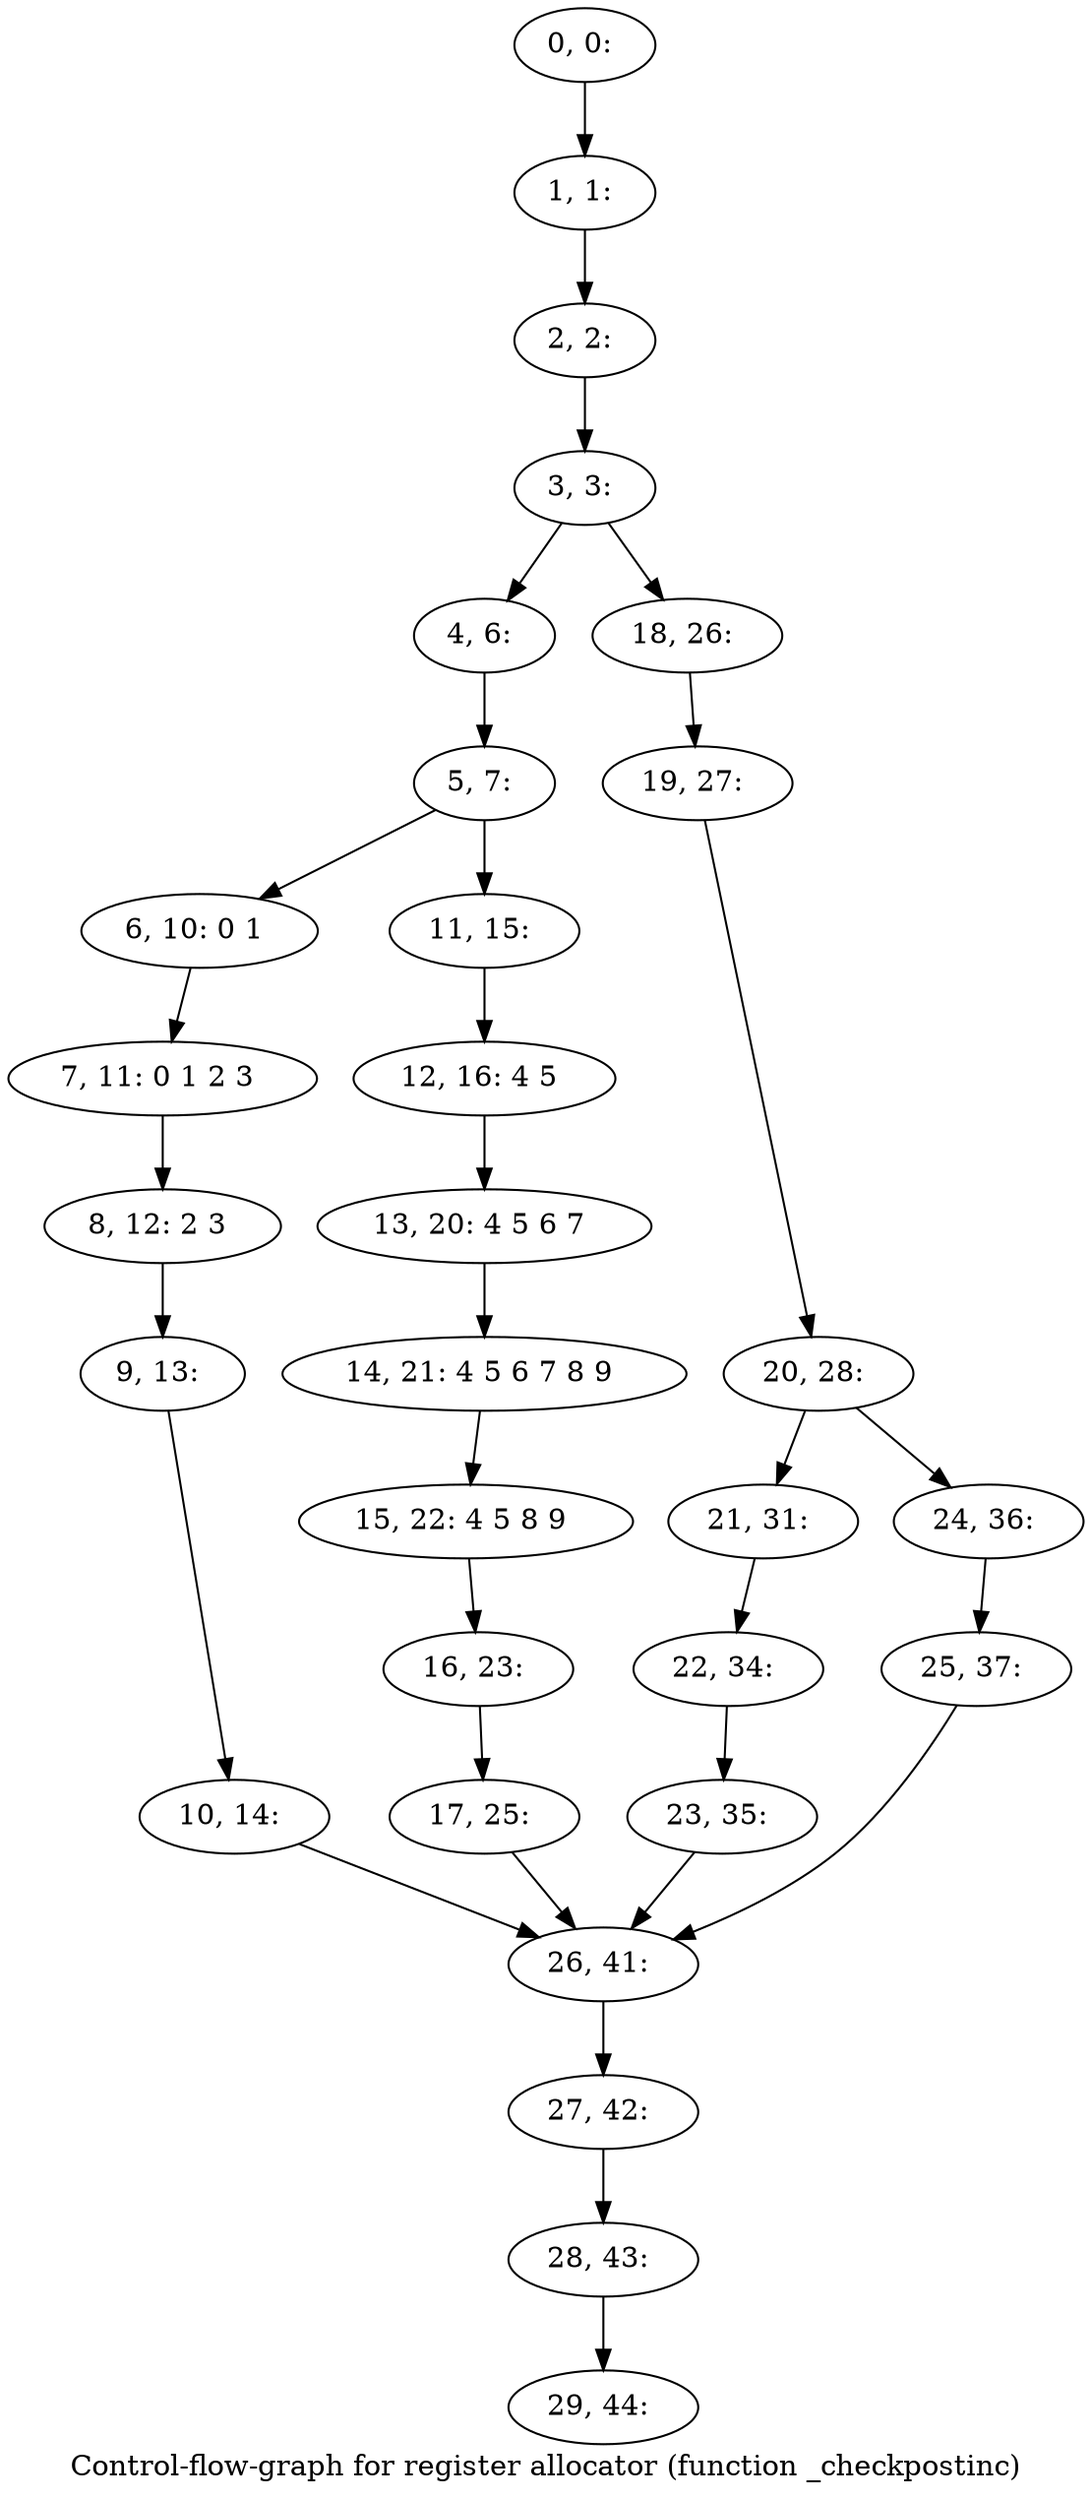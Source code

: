 digraph G {
graph [label="Control-flow-graph for register allocator (function _checkpostinc)"]
0[label="0, 0: "];
1[label="1, 1: "];
2[label="2, 2: "];
3[label="3, 3: "];
4[label="4, 6: "];
5[label="5, 7: "];
6[label="6, 10: 0 1 "];
7[label="7, 11: 0 1 2 3 "];
8[label="8, 12: 2 3 "];
9[label="9, 13: "];
10[label="10, 14: "];
11[label="11, 15: "];
12[label="12, 16: 4 5 "];
13[label="13, 20: 4 5 6 7 "];
14[label="14, 21: 4 5 6 7 8 9 "];
15[label="15, 22: 4 5 8 9 "];
16[label="16, 23: "];
17[label="17, 25: "];
18[label="18, 26: "];
19[label="19, 27: "];
20[label="20, 28: "];
21[label="21, 31: "];
22[label="22, 34: "];
23[label="23, 35: "];
24[label="24, 36: "];
25[label="25, 37: "];
26[label="26, 41: "];
27[label="27, 42: "];
28[label="28, 43: "];
29[label="29, 44: "];
0->1 ;
1->2 ;
2->3 ;
3->4 ;
3->18 ;
4->5 ;
5->6 ;
5->11 ;
6->7 ;
7->8 ;
8->9 ;
9->10 ;
10->26 ;
11->12 ;
12->13 ;
13->14 ;
14->15 ;
15->16 ;
16->17 ;
17->26 ;
18->19 ;
19->20 ;
20->21 ;
20->24 ;
21->22 ;
22->23 ;
23->26 ;
24->25 ;
25->26 ;
26->27 ;
27->28 ;
28->29 ;
}
